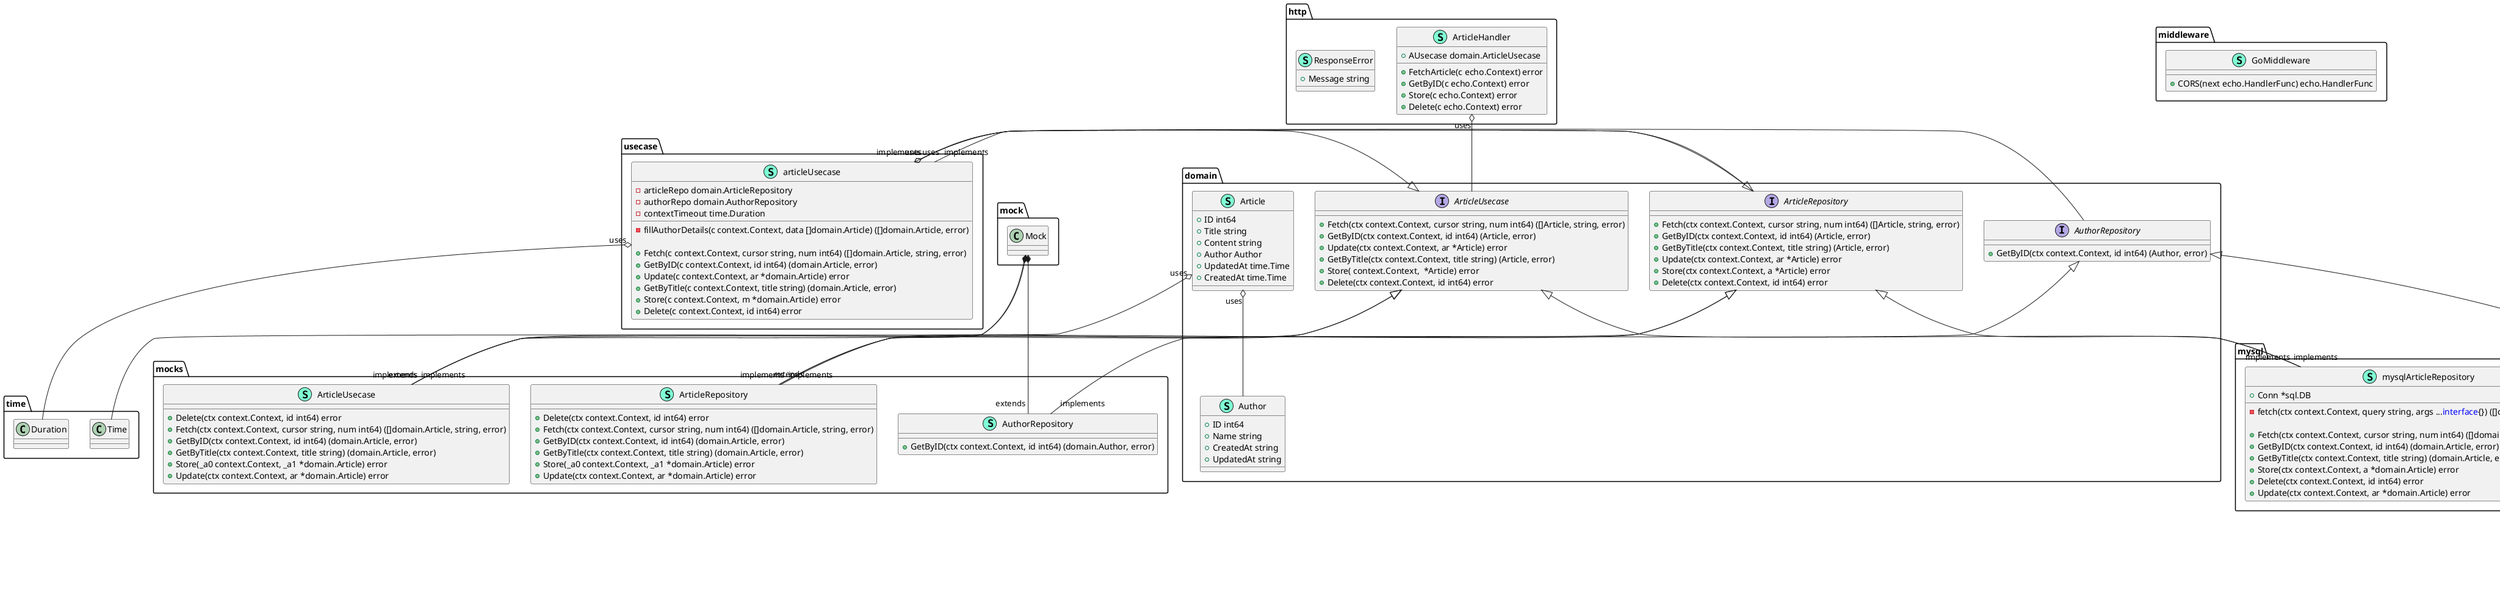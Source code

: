 @startuml
namespace domain {
    class Article << (S,Aquamarine) >> {
        + ID int64
        + Title string
        + Content string
        + Author Author
        + UpdatedAt time.Time
        + CreatedAt time.Time

    }
    interface ArticleRepository  {
        + Fetch(ctx context.Context, cursor string, num int64) ([]Article, string, error)
        + GetByID(ctx context.Context, id int64) (Article, error)
        + GetByTitle(ctx context.Context, title string) (Article, error)
        + Update(ctx context.Context, ar *Article) error
        + Store(ctx context.Context, a *Article) error
        + Delete(ctx context.Context, id int64) error

    }
    interface ArticleUsecase  {
        + Fetch(ctx context.Context, cursor string, num int64) ([]Article, string, error)
        + GetByID(ctx context.Context, id int64) (Article, error)
        + Update(ctx context.Context, ar *Article) error
        + GetByTitle(ctx context.Context, title string) (Article, error)
        + Store( context.Context,  *Article) error
        + Delete(ctx context.Context, id int64) error

    }
    class Author << (S,Aquamarine) >> {
        + ID int64
        + Name string
        + CreatedAt string
        + UpdatedAt string

    }
    interface AuthorRepository  {
        + GetByID(ctx context.Context, id int64) (Author, error)

    }
}


"domain.Article""uses" o-- "domain.Author"
"domain.Article""uses" o-- "time.Time"

namespace http {
    class ArticleHandler << (S,Aquamarine) >> {
        + AUsecase domain.ArticleUsecase

        + FetchArticle(c echo.Context) error
        + GetByID(c echo.Context) error
        + Store(c echo.Context) error
        + Delete(c echo.Context) error

    }
    class ResponseError << (S,Aquamarine) >> {
        + Message string

    }
}


"http.ArticleHandler""uses" o-- "domain.ArticleUsecase"

namespace middleware {
    class GoMiddleware << (S,Aquamarine) >> {
        + CORS(next echo.HandlerFunc) echo.HandlerFunc

    }
}



namespace mocks {
    class ArticleRepository << (S,Aquamarine) >> {
        + Delete(ctx context.Context, id int64) error
        + Fetch(ctx context.Context, cursor string, num int64) ([]domain.Article, string, error)
        + GetByID(ctx context.Context, id int64) (domain.Article, error)
        + GetByTitle(ctx context.Context, title string) (domain.Article, error)
        + Store(_a0 context.Context, _a1 *domain.Article) error
        + Update(ctx context.Context, ar *domain.Article) error

    }
    class ArticleUsecase << (S,Aquamarine) >> {
        + Delete(ctx context.Context, id int64) error
        + Fetch(ctx context.Context, cursor string, num int64) ([]domain.Article, string, error)
        + GetByID(ctx context.Context, id int64) (domain.Article, error)
        + GetByTitle(ctx context.Context, title string) (domain.Article, error)
        + Store(_a0 context.Context, _a1 *domain.Article) error
        + Update(ctx context.Context, ar *domain.Article) error

    }
    class AuthorRepository << (S,Aquamarine) >> {
        + GetByID(ctx context.Context, id int64) (domain.Author, error)

    }
}
"mock.Mock" *-- "extends""mocks.ArticleRepository"
"mock.Mock" *-- "extends""mocks.ArticleUsecase"
"mock.Mock" *-- "extends""mocks.AuthorRepository"

"domain.ArticleRepository" <|-- "implements""mocks.ArticleRepository"
"domain.ArticleUsecase" <|-- "implements""mocks.ArticleRepository"
"domain.ArticleRepository" <|-- "implements""mocks.ArticleUsecase"
"domain.ArticleUsecase" <|-- "implements""mocks.ArticleUsecase"
"domain.AuthorRepository" <|-- "implements""mocks.AuthorRepository"


namespace mysql {
    class mysqlArticleRepository << (S,Aquamarine) >> {
        + Conn *sql.DB

        - fetch(ctx context.Context, query string, args ...<font color=blue>interface</font>{}) ([]domain.Article, error)

        + Fetch(ctx context.Context, cursor string, num int64) ([]domain.Article, string, error)
        + GetByID(ctx context.Context, id int64) (domain.Article, error)
        + GetByTitle(ctx context.Context, title string) (domain.Article, error)
        + Store(ctx context.Context, a *domain.Article) error
        + Delete(ctx context.Context, id int64) error
        + Update(ctx context.Context, ar *domain.Article) error

    }
    class mysqlAuthorRepo << (S,Aquamarine) >> {
        + DB *sql.DB

        - getOne(ctx context.Context, query string, args ...<font color=blue>interface</font>{}) (domain.Author, error)

        + GetByID(ctx context.Context, id int64) (domain.Author, error)

    }
}

"domain.ArticleRepository" <|-- "implements""mysql.mysqlArticleRepository"
"domain.ArticleUsecase" <|-- "implements""mysql.mysqlArticleRepository"
"domain.AuthorRepository" <|-- "implements""mysql.mysqlAuthorRepo"

"mysql.mysqlArticleRepository""uses" o-- "sql.DB"
"mysql.mysqlAuthorRepo""uses" o-- "sql.DB"

namespace usecase {
    class articleUsecase << (S,Aquamarine) >> {
        - articleRepo domain.ArticleRepository
        - authorRepo domain.AuthorRepository
        - contextTimeout time.Duration

        - fillAuthorDetails(c context.Context, data []domain.Article) ([]domain.Article, error)

        + Fetch(c context.Context, cursor string, num int64) ([]domain.Article, string, error)
        + GetByID(c context.Context, id int64) (domain.Article, error)
        + Update(c context.Context, ar *domain.Article) error
        + GetByTitle(c context.Context, title string) (domain.Article, error)
        + Store(c context.Context, m *domain.Article) error
        + Delete(c context.Context, id int64) error

    }
}

"domain.ArticleRepository" <|-- "implements""usecase.articleUsecase"
"domain.ArticleUsecase" <|-- "implements""usecase.articleUsecase"

"usecase.articleUsecase""uses" o-- "domain.ArticleRepository"
"usecase.articleUsecase""uses" o-- "domain.AuthorRepository"
"usecase.articleUsecase""uses" o-- "time.Duration"

@enduml
